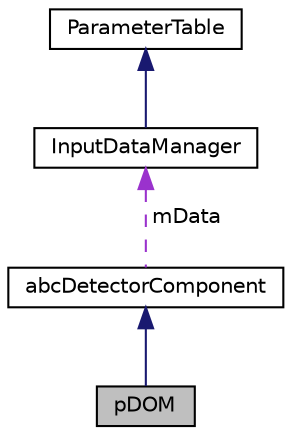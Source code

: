 digraph "pDOM"
{
 // LATEX_PDF_SIZE
  edge [fontname="Helvetica",fontsize="10",labelfontname="Helvetica",labelfontsize="10"];
  node [fontname="Helvetica",fontsize="10",shape=record];
  Node1 [label="pDOM",height=0.2,width=0.4,color="black", fillcolor="grey75", style="filled", fontcolor="black",tooltip="pDOM class represents the construction of pDOM/Gen1 DOM."];
  Node2 -> Node1 [dir="back",color="midnightblue",fontsize="10",style="solid",fontname="Helvetica"];
  Node2 [label="abcDetectorComponent",height=0.2,width=0.4,color="black", fillcolor="white", style="filled",URL="$classabc_detector_component.html",tooltip="Abstract base class used for constructing detector components."];
  Node3 -> Node2 [dir="back",color="darkorchid3",fontsize="10",style="dashed",label=" mData" ,fontname="Helvetica"];
  Node3 [label="InputDataManager",height=0.2,width=0.4,color="black", fillcolor="white", style="filled",URL="$class_input_data_manager.html",tooltip=" "];
  Node4 -> Node3 [dir="back",color="midnightblue",fontsize="10",style="solid",fontname="Helvetica"];
  Node4 [label="ParameterTable",height=0.2,width=0.4,color="black", fillcolor="white", style="filled",URL="$class_parameter_table.html",tooltip=" "];
}
